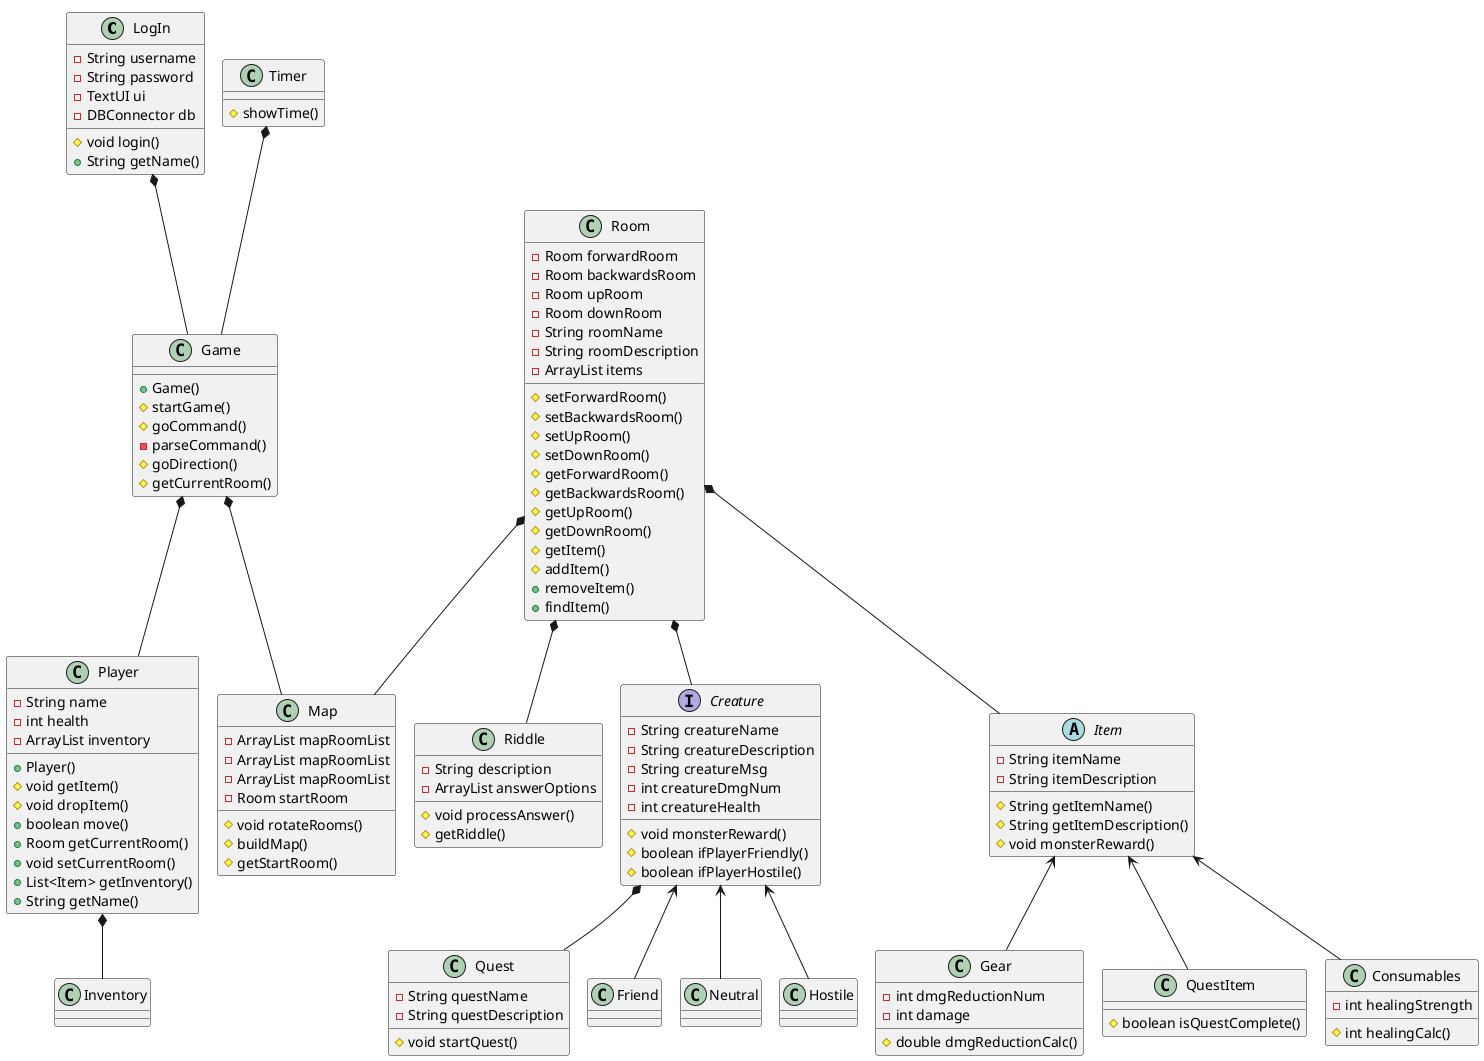 @startuml
!pragma layout smetana
'https://plantuml.com/class-diagram

class LogIn {
- String username
- String password
- TextUI ui
- DBConnector db
# void login()
+ String getName()
}
class Riddle{
-String description
-ArrayList answerOptions
#void processAnswer()
#getRiddle()
}

class Quest{
-String questName
-String questDescription
#void startQuest()
}

class Timer{
#showTime()
}
class Game{
+Game()
#startGame()
#goCommand()
-parseCommand()
#goDirection()
#getCurrentRoom()
}
class Player{
-String name
-int health
-ArrayList inventory
+Player()
#void getItem()
#void dropItem()
+boolean move()
+Room getCurrentRoom()
+void setCurrentRoom()
+List<Item> getInventory()
+String getName()

}


class Inventory
class Map {
-ArrayList mapRoomList
-ArrayList mapRoomList
-ArrayList mapRoomList
-Room startRoom
#void rotateRooms()
#buildMap()
#getStartRoom()

}
class Room {
-Room forwardRoom
-Room backwardsRoom
-Room upRoom
-Room downRoom
-String roomName
-String roomDescription
-ArrayList items
#setForwardRoom()
#setBackwardsRoom()
#setUpRoom()
#setDownRoom()
#getForwardRoom()
#getBackwardsRoom()
#getUpRoom()
#getDownRoom()
#getItem()
#addItem()
+removeItem()
+findItem()


}
interface Creature {
-String creatureName
-String creatureDescription
-String creatureMsg
-int creatureDmgNum
-int creatureHealth
#void monsterReward()
#boolean ifPlayerFriendly()
#boolean ifPlayerHostile()

}
class Friend {
}
class Neutral
class Hostile
abstract class Item{
-String itemName
-String itemDescription
# String getItemName()
#String getItemDescription()
#void monsterReward()
}
class Gear {
- int dmgReductionNum
- int damage
# double dmgReductionCalc()
}
class QuestItem {
#boolean isQuestComplete()
}
class Consumables{
-int healingStrength
# int healingCalc()

}


Timer*--Game
LogIn*--Game
Game*--Player
Player*--Inventory
Game*--Map
Room*--Map
Room*--Item
Room*--Creature
Room*-- Riddle
Creature<--Friend
Creature<--Neutral
Creature<--Hostile
Creature *-- Quest
Item<--Gear
Item<--Consumables
Item<--QuestItem




@enduml